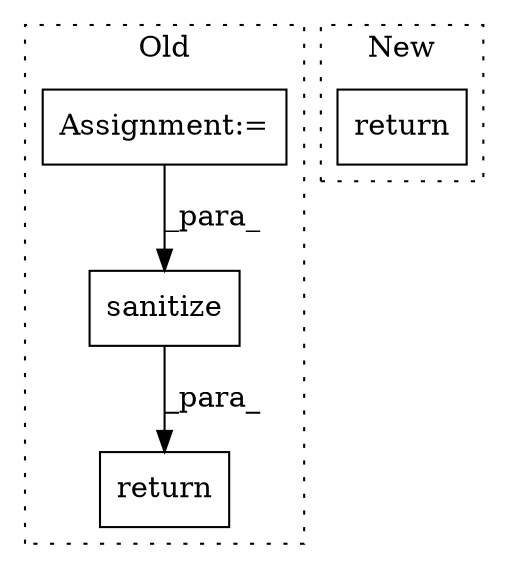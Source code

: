 digraph G {
subgraph cluster0 {
1 [label="sanitize" a="32" s="6114,6130" l="9,1" shape="box"];
3 [label="return" a="41" s="6107" l="7" shape="box"];
4 [label="Assignment:=" a="7" s="5769" l="1" shape="box"];
label = "Old";
style="dotted";
}
subgraph cluster1 {
2 [label="return" a="41" s="7035" l="7" shape="box"];
label = "New";
style="dotted";
}
1 -> 3 [label="_para_"];
4 -> 1 [label="_para_"];
}